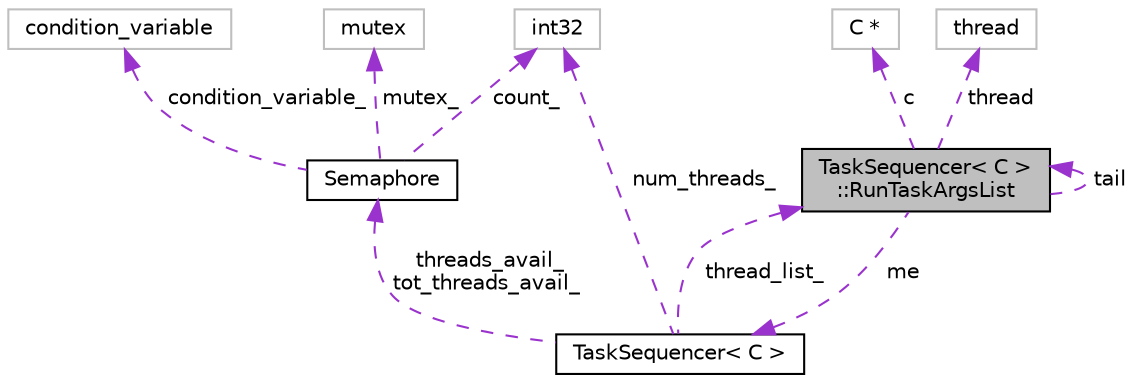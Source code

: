 digraph "TaskSequencer&lt; C &gt;::RunTaskArgsList"
{
  edge [fontname="Helvetica",fontsize="10",labelfontname="Helvetica",labelfontsize="10"];
  node [fontname="Helvetica",fontsize="10",shape=record];
  Node1 [label="TaskSequencer\< C \>\l::RunTaskArgsList",height=0.2,width=0.4,color="black", fillcolor="grey75", style="filled", fontcolor="black"];
  Node1 -> Node1 [dir="back",color="darkorchid3",fontsize="10",style="dashed",label=" tail" ,fontname="Helvetica"];
  Node2 -> Node1 [dir="back",color="darkorchid3",fontsize="10",style="dashed",label=" c" ,fontname="Helvetica"];
  Node2 [label="C *",height=0.2,width=0.4,color="grey75", fillcolor="white", style="filled"];
  Node3 -> Node1 [dir="back",color="darkorchid3",fontsize="10",style="dashed",label=" thread" ,fontname="Helvetica"];
  Node3 [label="thread",height=0.2,width=0.4,color="grey75", fillcolor="white", style="filled"];
  Node4 -> Node1 [dir="back",color="darkorchid3",fontsize="10",style="dashed",label=" me" ,fontname="Helvetica"];
  Node4 [label="TaskSequencer\< C \>",height=0.2,width=0.4,color="black", fillcolor="white", style="filled",URL="$classkaldi_1_1TaskSequencer.html"];
  Node1 -> Node4 [dir="back",color="darkorchid3",fontsize="10",style="dashed",label=" thread_list_" ,fontname="Helvetica"];
  Node5 -> Node4 [dir="back",color="darkorchid3",fontsize="10",style="dashed",label=" threads_avail_\ntot_threads_avail_" ,fontname="Helvetica"];
  Node5 [label="Semaphore",height=0.2,width=0.4,color="black", fillcolor="white", style="filled",URL="$classkaldi_1_1Semaphore.html"];
  Node6 -> Node5 [dir="back",color="darkorchid3",fontsize="10",style="dashed",label=" condition_variable_" ,fontname="Helvetica"];
  Node6 [label="condition_variable",height=0.2,width=0.4,color="grey75", fillcolor="white", style="filled"];
  Node7 -> Node5 [dir="back",color="darkorchid3",fontsize="10",style="dashed",label=" mutex_" ,fontname="Helvetica"];
  Node7 [label="mutex",height=0.2,width=0.4,color="grey75", fillcolor="white", style="filled"];
  Node8 -> Node5 [dir="back",color="darkorchid3",fontsize="10",style="dashed",label=" count_" ,fontname="Helvetica"];
  Node8 [label="int32",height=0.2,width=0.4,color="grey75", fillcolor="white", style="filled"];
  Node8 -> Node4 [dir="back",color="darkorchid3",fontsize="10",style="dashed",label=" num_threads_" ,fontname="Helvetica"];
}
